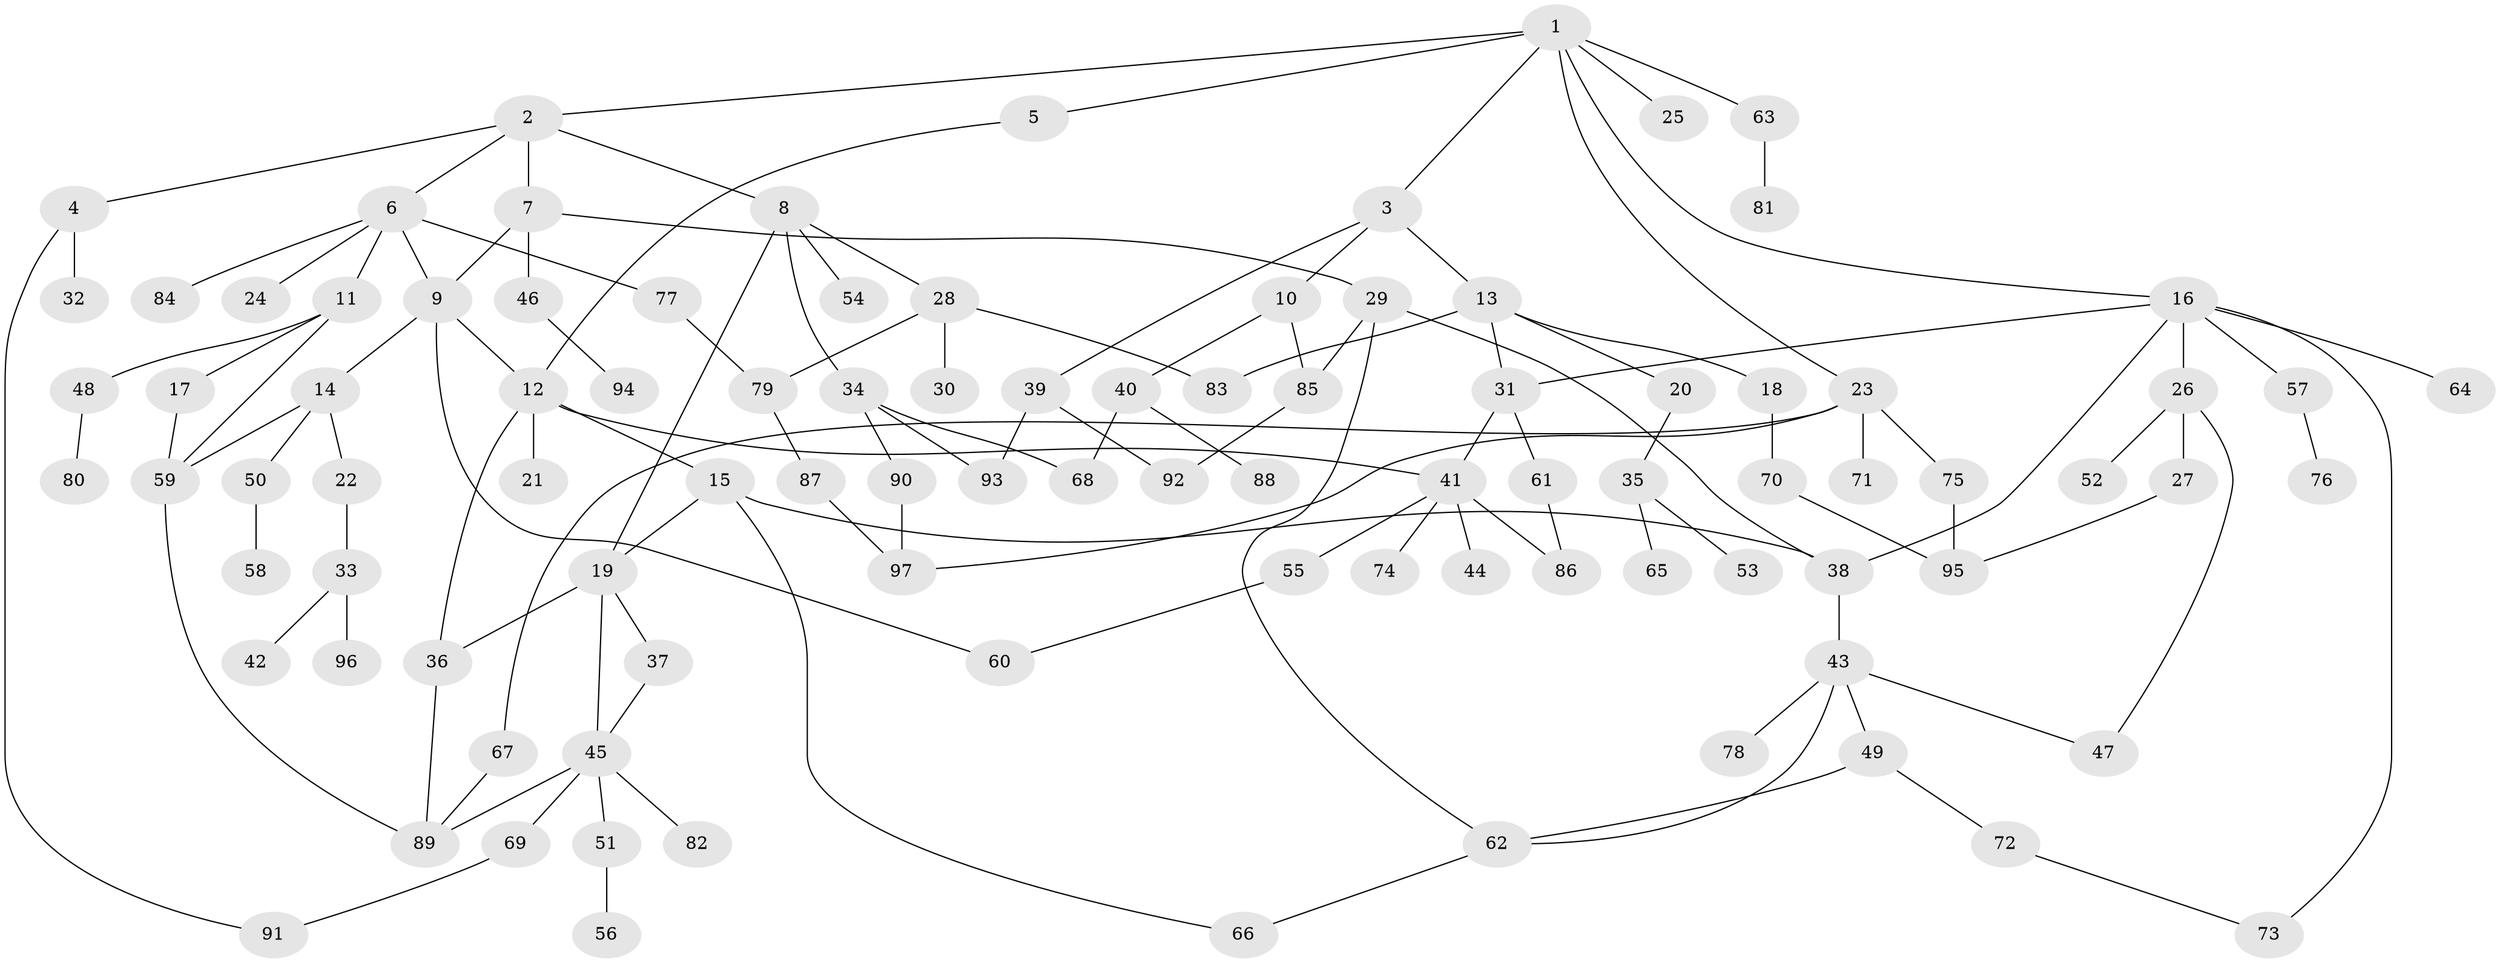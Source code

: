 // Generated by graph-tools (version 1.1) at 2025/25/03/09/25 03:25:29]
// undirected, 97 vertices, 128 edges
graph export_dot {
graph [start="1"]
  node [color=gray90,style=filled];
  1;
  2;
  3;
  4;
  5;
  6;
  7;
  8;
  9;
  10;
  11;
  12;
  13;
  14;
  15;
  16;
  17;
  18;
  19;
  20;
  21;
  22;
  23;
  24;
  25;
  26;
  27;
  28;
  29;
  30;
  31;
  32;
  33;
  34;
  35;
  36;
  37;
  38;
  39;
  40;
  41;
  42;
  43;
  44;
  45;
  46;
  47;
  48;
  49;
  50;
  51;
  52;
  53;
  54;
  55;
  56;
  57;
  58;
  59;
  60;
  61;
  62;
  63;
  64;
  65;
  66;
  67;
  68;
  69;
  70;
  71;
  72;
  73;
  74;
  75;
  76;
  77;
  78;
  79;
  80;
  81;
  82;
  83;
  84;
  85;
  86;
  87;
  88;
  89;
  90;
  91;
  92;
  93;
  94;
  95;
  96;
  97;
  1 -- 2;
  1 -- 3;
  1 -- 5;
  1 -- 16;
  1 -- 23;
  1 -- 25;
  1 -- 63;
  2 -- 4;
  2 -- 6;
  2 -- 7;
  2 -- 8;
  3 -- 10;
  3 -- 13;
  3 -- 39;
  4 -- 32;
  4 -- 91;
  5 -- 12;
  6 -- 9;
  6 -- 11;
  6 -- 24;
  6 -- 77;
  6 -- 84;
  7 -- 29;
  7 -- 46;
  7 -- 9;
  8 -- 19;
  8 -- 28;
  8 -- 34;
  8 -- 54;
  9 -- 12;
  9 -- 14;
  9 -- 60;
  10 -- 40;
  10 -- 85;
  11 -- 17;
  11 -- 48;
  11 -- 59;
  12 -- 15;
  12 -- 21;
  12 -- 41;
  12 -- 36;
  13 -- 18;
  13 -- 20;
  13 -- 31;
  13 -- 83;
  14 -- 22;
  14 -- 50;
  14 -- 59;
  15 -- 19;
  15 -- 66;
  15 -- 38;
  16 -- 26;
  16 -- 57;
  16 -- 64;
  16 -- 73;
  16 -- 38;
  16 -- 31;
  17 -- 59;
  18 -- 70;
  19 -- 36;
  19 -- 37;
  19 -- 45;
  20 -- 35;
  22 -- 33;
  23 -- 67;
  23 -- 71;
  23 -- 75;
  23 -- 97;
  26 -- 27;
  26 -- 52;
  26 -- 47;
  27 -- 95;
  28 -- 30;
  28 -- 83;
  28 -- 79;
  29 -- 38;
  29 -- 85;
  29 -- 62;
  31 -- 61;
  31 -- 41;
  33 -- 42;
  33 -- 96;
  34 -- 90;
  34 -- 93;
  34 -- 68;
  35 -- 53;
  35 -- 65;
  36 -- 89;
  37 -- 45;
  38 -- 43;
  39 -- 92;
  39 -- 93;
  40 -- 68;
  40 -- 88;
  41 -- 44;
  41 -- 55;
  41 -- 74;
  41 -- 86;
  43 -- 47;
  43 -- 49;
  43 -- 78;
  43 -- 62;
  45 -- 51;
  45 -- 69;
  45 -- 82;
  45 -- 89;
  46 -- 94;
  48 -- 80;
  49 -- 62;
  49 -- 72;
  50 -- 58;
  51 -- 56;
  55 -- 60;
  57 -- 76;
  59 -- 89;
  61 -- 86;
  62 -- 66;
  63 -- 81;
  67 -- 89;
  69 -- 91;
  70 -- 95;
  72 -- 73;
  75 -- 95;
  77 -- 79;
  79 -- 87;
  85 -- 92;
  87 -- 97;
  90 -- 97;
}
